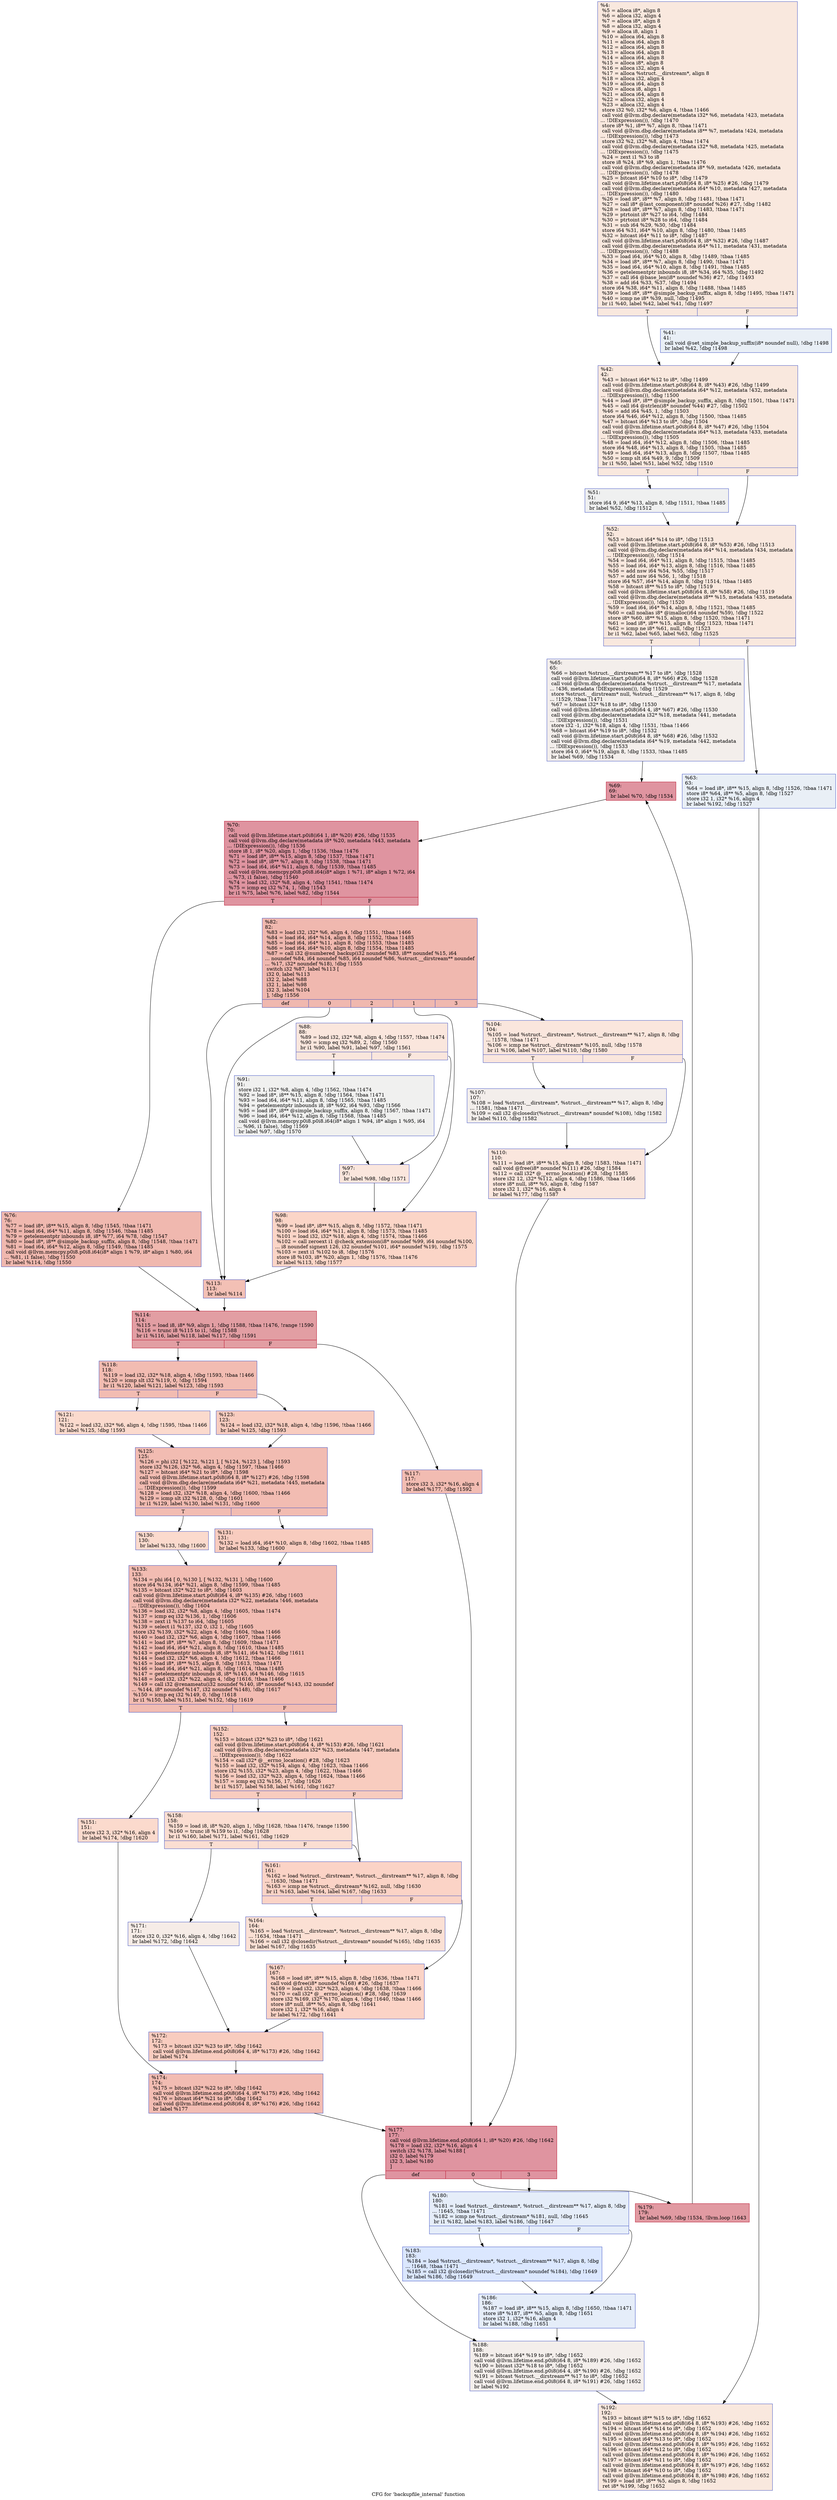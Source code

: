 digraph "CFG for 'backupfile_internal' function" {
	label="CFG for 'backupfile_internal' function";

	Node0xf394b0 [shape=record,color="#3d50c3ff", style=filled, fillcolor="#f2cab570",label="{%4:\l  %5 = alloca i8*, align 8\l  %6 = alloca i32, align 4\l  %7 = alloca i8*, align 8\l  %8 = alloca i32, align 4\l  %9 = alloca i8, align 1\l  %10 = alloca i64, align 8\l  %11 = alloca i64, align 8\l  %12 = alloca i64, align 8\l  %13 = alloca i64, align 8\l  %14 = alloca i64, align 8\l  %15 = alloca i8*, align 8\l  %16 = alloca i32, align 4\l  %17 = alloca %struct.__dirstream*, align 8\l  %18 = alloca i32, align 4\l  %19 = alloca i64, align 8\l  %20 = alloca i8, align 1\l  %21 = alloca i64, align 8\l  %22 = alloca i32, align 4\l  %23 = alloca i32, align 4\l  store i32 %0, i32* %6, align 4, !tbaa !1466\l  call void @llvm.dbg.declare(metadata i32* %6, metadata !423, metadata\l... !DIExpression()), !dbg !1470\l  store i8* %1, i8** %7, align 8, !tbaa !1471\l  call void @llvm.dbg.declare(metadata i8** %7, metadata !424, metadata\l... !DIExpression()), !dbg !1473\l  store i32 %2, i32* %8, align 4, !tbaa !1474\l  call void @llvm.dbg.declare(metadata i32* %8, metadata !425, metadata\l... !DIExpression()), !dbg !1475\l  %24 = zext i1 %3 to i8\l  store i8 %24, i8* %9, align 1, !tbaa !1476\l  call void @llvm.dbg.declare(metadata i8* %9, metadata !426, metadata\l... !DIExpression()), !dbg !1478\l  %25 = bitcast i64* %10 to i8*, !dbg !1479\l  call void @llvm.lifetime.start.p0i8(i64 8, i8* %25) #26, !dbg !1479\l  call void @llvm.dbg.declare(metadata i64* %10, metadata !427, metadata\l... !DIExpression()), !dbg !1480\l  %26 = load i8*, i8** %7, align 8, !dbg !1481, !tbaa !1471\l  %27 = call i8* @last_component(i8* noundef %26) #27, !dbg !1482\l  %28 = load i8*, i8** %7, align 8, !dbg !1483, !tbaa !1471\l  %29 = ptrtoint i8* %27 to i64, !dbg !1484\l  %30 = ptrtoint i8* %28 to i64, !dbg !1484\l  %31 = sub i64 %29, %30, !dbg !1484\l  store i64 %31, i64* %10, align 8, !dbg !1480, !tbaa !1485\l  %32 = bitcast i64* %11 to i8*, !dbg !1487\l  call void @llvm.lifetime.start.p0i8(i64 8, i8* %32) #26, !dbg !1487\l  call void @llvm.dbg.declare(metadata i64* %11, metadata !431, metadata\l... !DIExpression()), !dbg !1488\l  %33 = load i64, i64* %10, align 8, !dbg !1489, !tbaa !1485\l  %34 = load i8*, i8** %7, align 8, !dbg !1490, !tbaa !1471\l  %35 = load i64, i64* %10, align 8, !dbg !1491, !tbaa !1485\l  %36 = getelementptr inbounds i8, i8* %34, i64 %35, !dbg !1492\l  %37 = call i64 @base_len(i8* noundef %36) #27, !dbg !1493\l  %38 = add i64 %33, %37, !dbg !1494\l  store i64 %38, i64* %11, align 8, !dbg !1488, !tbaa !1485\l  %39 = load i8*, i8** @simple_backup_suffix, align 8, !dbg !1495, !tbaa !1471\l  %40 = icmp ne i8* %39, null, !dbg !1495\l  br i1 %40, label %42, label %41, !dbg !1497\l|{<s0>T|<s1>F}}"];
	Node0xf394b0:s0 -> Node0xd2ecc0;
	Node0xf394b0:s1 -> Node0xd2eb00;
	Node0xd2eb00 [shape=record,color="#3d50c3ff", style=filled, fillcolor="#cedaeb70",label="{%41:\l41:                                               \l  call void @set_simple_backup_suffix(i8* noundef null), !dbg !1498\l  br label %42, !dbg !1498\l}"];
	Node0xd2eb00 -> Node0xd2ecc0;
	Node0xd2ecc0 [shape=record,color="#3d50c3ff", style=filled, fillcolor="#f2cab570",label="{%42:\l42:                                               \l  %43 = bitcast i64* %12 to i8*, !dbg !1499\l  call void @llvm.lifetime.start.p0i8(i64 8, i8* %43) #26, !dbg !1499\l  call void @llvm.dbg.declare(metadata i64* %12, metadata !432, metadata\l... !DIExpression()), !dbg !1500\l  %44 = load i8*, i8** @simple_backup_suffix, align 8, !dbg !1501, !tbaa !1471\l  %45 = call i64 @strlen(i8* noundef %44) #27, !dbg !1502\l  %46 = add i64 %45, 1, !dbg !1503\l  store i64 %46, i64* %12, align 8, !dbg !1500, !tbaa !1485\l  %47 = bitcast i64* %13 to i8*, !dbg !1504\l  call void @llvm.lifetime.start.p0i8(i64 8, i8* %47) #26, !dbg !1504\l  call void @llvm.dbg.declare(metadata i64* %13, metadata !433, metadata\l... !DIExpression()), !dbg !1505\l  %48 = load i64, i64* %12, align 8, !dbg !1506, !tbaa !1485\l  store i64 %48, i64* %13, align 8, !dbg !1505, !tbaa !1485\l  %49 = load i64, i64* %13, align 8, !dbg !1507, !tbaa !1485\l  %50 = icmp slt i64 %49, 9, !dbg !1509\l  br i1 %50, label %51, label %52, !dbg !1510\l|{<s0>T|<s1>F}}"];
	Node0xd2ecc0:s0 -> Node0xd2ed10;
	Node0xd2ecc0:s1 -> Node0xd2ed60;
	Node0xd2ed10 [shape=record,color="#3d50c3ff", style=filled, fillcolor="#dbdcde70",label="{%51:\l51:                                               \l  store i64 9, i64* %13, align 8, !dbg !1511, !tbaa !1485\l  br label %52, !dbg !1512\l}"];
	Node0xd2ed10 -> Node0xd2ed60;
	Node0xd2ed60 [shape=record,color="#3d50c3ff", style=filled, fillcolor="#f2cab570",label="{%52:\l52:                                               \l  %53 = bitcast i64* %14 to i8*, !dbg !1513\l  call void @llvm.lifetime.start.p0i8(i64 8, i8* %53) #26, !dbg !1513\l  call void @llvm.dbg.declare(metadata i64* %14, metadata !434, metadata\l... !DIExpression()), !dbg !1514\l  %54 = load i64, i64* %11, align 8, !dbg !1515, !tbaa !1485\l  %55 = load i64, i64* %13, align 8, !dbg !1516, !tbaa !1485\l  %56 = add nsw i64 %54, %55, !dbg !1517\l  %57 = add nsw i64 %56, 1, !dbg !1518\l  store i64 %57, i64* %14, align 8, !dbg !1514, !tbaa !1485\l  %58 = bitcast i8** %15 to i8*, !dbg !1519\l  call void @llvm.lifetime.start.p0i8(i64 8, i8* %58) #26, !dbg !1519\l  call void @llvm.dbg.declare(metadata i8** %15, metadata !435, metadata\l... !DIExpression()), !dbg !1520\l  %59 = load i64, i64* %14, align 8, !dbg !1521, !tbaa !1485\l  %60 = call noalias i8* @imalloc(i64 noundef %59), !dbg !1522\l  store i8* %60, i8** %15, align 8, !dbg !1520, !tbaa !1471\l  %61 = load i8*, i8** %15, align 8, !dbg !1523, !tbaa !1471\l  %62 = icmp ne i8* %61, null, !dbg !1523\l  br i1 %62, label %65, label %63, !dbg !1525\l|{<s0>T|<s1>F}}"];
	Node0xd2ed60:s0 -> Node0xd2ee00;
	Node0xd2ed60:s1 -> Node0xd2edb0;
	Node0xd2edb0 [shape=record,color="#3d50c3ff", style=filled, fillcolor="#cedaeb70",label="{%63:\l63:                                               \l  %64 = load i8*, i8** %15, align 8, !dbg !1526, !tbaa !1471\l  store i8* %64, i8** %5, align 8, !dbg !1527\l  store i32 1, i32* %16, align 4\l  br label %192, !dbg !1527\l}"];
	Node0xd2edb0 -> Node0xd2f990;
	Node0xd2ee00 [shape=record,color="#3d50c3ff", style=filled, fillcolor="#e5d8d170",label="{%65:\l65:                                               \l  %66 = bitcast %struct.__dirstream** %17 to i8*, !dbg !1528\l  call void @llvm.lifetime.start.p0i8(i64 8, i8* %66) #26, !dbg !1528\l  call void @llvm.dbg.declare(metadata %struct.__dirstream** %17, metadata\l... !436, metadata !DIExpression()), !dbg !1529\l  store %struct.__dirstream* null, %struct.__dirstream** %17, align 8, !dbg\l... !1529, !tbaa !1471\l  %67 = bitcast i32* %18 to i8*, !dbg !1530\l  call void @llvm.lifetime.start.p0i8(i64 4, i8* %67) #26, !dbg !1530\l  call void @llvm.dbg.declare(metadata i32* %18, metadata !441, metadata\l... !DIExpression()), !dbg !1531\l  store i32 -1, i32* %18, align 4, !dbg !1531, !tbaa !1466\l  %68 = bitcast i64* %19 to i8*, !dbg !1532\l  call void @llvm.lifetime.start.p0i8(i64 8, i8* %68) #26, !dbg !1532\l  call void @llvm.dbg.declare(metadata i64* %19, metadata !442, metadata\l... !DIExpression()), !dbg !1533\l  store i64 0, i64* %19, align 8, !dbg !1533, !tbaa !1485\l  br label %69, !dbg !1534\l}"];
	Node0xd2ee00 -> Node0xd2ee50;
	Node0xd2ee50 [shape=record,color="#b70d28ff", style=filled, fillcolor="#b70d2870",label="{%69:\l69:                                               \l  br label %70, !dbg !1534\l}"];
	Node0xd2ee50 -> Node0xd2eea0;
	Node0xd2eea0 [shape=record,color="#b70d28ff", style=filled, fillcolor="#b70d2870",label="{%70:\l70:                                               \l  call void @llvm.lifetime.start.p0i8(i64 1, i8* %20) #26, !dbg !1535\l  call void @llvm.dbg.declare(metadata i8* %20, metadata !443, metadata\l... !DIExpression()), !dbg !1536\l  store i8 1, i8* %20, align 1, !dbg !1536, !tbaa !1476\l  %71 = load i8*, i8** %15, align 8, !dbg !1537, !tbaa !1471\l  %72 = load i8*, i8** %7, align 8, !dbg !1538, !tbaa !1471\l  %73 = load i64, i64* %11, align 8, !dbg !1539, !tbaa !1485\l  call void @llvm.memcpy.p0i8.p0i8.i64(i8* align 1 %71, i8* align 1 %72, i64\l... %73, i1 false), !dbg !1540\l  %74 = load i32, i32* %8, align 4, !dbg !1541, !tbaa !1474\l  %75 = icmp eq i32 %74, 1, !dbg !1543\l  br i1 %75, label %76, label %82, !dbg !1544\l|{<s0>T|<s1>F}}"];
	Node0xd2eea0:s0 -> Node0xd2eef0;
	Node0xd2eea0:s1 -> Node0xd2ef40;
	Node0xd2eef0 [shape=record,color="#3d50c3ff", style=filled, fillcolor="#dc5d4a70",label="{%76:\l76:                                               \l  %77 = load i8*, i8** %15, align 8, !dbg !1545, !tbaa !1471\l  %78 = load i64, i64* %11, align 8, !dbg !1546, !tbaa !1485\l  %79 = getelementptr inbounds i8, i8* %77, i64 %78, !dbg !1547\l  %80 = load i8*, i8** @simple_backup_suffix, align 8, !dbg !1548, !tbaa !1471\l  %81 = load i64, i64* %12, align 8, !dbg !1549, !tbaa !1485\l  call void @llvm.memcpy.p0i8.p0i8.i64(i8* align 1 %79, i8* align 1 %80, i64\l... %81, i1 false), !dbg !1550\l  br label %114, !dbg !1550\l}"];
	Node0xd2eef0 -> Node0xd2f210;
	Node0xd2ef40 [shape=record,color="#3d50c3ff", style=filled, fillcolor="#dc5d4a70",label="{%82:\l82:                                               \l  %83 = load i32, i32* %6, align 4, !dbg !1551, !tbaa !1466\l  %84 = load i64, i64* %14, align 8, !dbg !1552, !tbaa !1485\l  %85 = load i64, i64* %11, align 8, !dbg !1553, !tbaa !1485\l  %86 = load i64, i64* %10, align 8, !dbg !1554, !tbaa !1485\l  %87 = call i32 @numbered_backup(i32 noundef %83, i8** noundef %15, i64\l... noundef %84, i64 noundef %85, i64 noundef %86, %struct.__dirstream** noundef\l... %17, i32* noundef %18), !dbg !1555\l  switch i32 %87, label %113 [\l    i32 0, label %113\l    i32 2, label %88\l    i32 1, label %98\l    i32 3, label %104\l  ], !dbg !1556\l|{<s0>def|<s1>0|<s2>2|<s3>1|<s4>3}}"];
	Node0xd2ef40:s0 -> Node0xd2f1c0;
	Node0xd2ef40:s1 -> Node0xd2f1c0;
	Node0xd2ef40:s2 -> Node0xd2ef90;
	Node0xd2ef40:s3 -> Node0xd2f080;
	Node0xd2ef40:s4 -> Node0xd2f0d0;
	Node0xd2ef90 [shape=record,color="#3d50c3ff", style=filled, fillcolor="#f3c7b170",label="{%88:\l88:                                               \l  %89 = load i32, i32* %8, align 4, !dbg !1557, !tbaa !1474\l  %90 = icmp eq i32 %89, 2, !dbg !1560\l  br i1 %90, label %91, label %97, !dbg !1561\l|{<s0>T|<s1>F}}"];
	Node0xd2ef90:s0 -> Node0xd2efe0;
	Node0xd2ef90:s1 -> Node0xd2f030;
	Node0xd2efe0 [shape=record,color="#3d50c3ff", style=filled, fillcolor="#dedcdb70",label="{%91:\l91:                                               \l  store i32 1, i32* %8, align 4, !dbg !1562, !tbaa !1474\l  %92 = load i8*, i8** %15, align 8, !dbg !1564, !tbaa !1471\l  %93 = load i64, i64* %11, align 8, !dbg !1565, !tbaa !1485\l  %94 = getelementptr inbounds i8, i8* %92, i64 %93, !dbg !1566\l  %95 = load i8*, i8** @simple_backup_suffix, align 8, !dbg !1567, !tbaa !1471\l  %96 = load i64, i64* %12, align 8, !dbg !1568, !tbaa !1485\l  call void @llvm.memcpy.p0i8.p0i8.i64(i8* align 1 %94, i8* align 1 %95, i64\l... %96, i1 false), !dbg !1569\l  br label %97, !dbg !1570\l}"];
	Node0xd2efe0 -> Node0xd2f030;
	Node0xd2f030 [shape=record,color="#3d50c3ff", style=filled, fillcolor="#f3c7b170",label="{%97:\l97:                                               \l  br label %98, !dbg !1571\l}"];
	Node0xd2f030 -> Node0xd2f080;
	Node0xd2f080 [shape=record,color="#3d50c3ff", style=filled, fillcolor="#f5a08170",label="{%98:\l98:                                               \l  %99 = load i8*, i8** %15, align 8, !dbg !1572, !tbaa !1471\l  %100 = load i64, i64* %11, align 8, !dbg !1573, !tbaa !1485\l  %101 = load i32, i32* %18, align 4, !dbg !1574, !tbaa !1466\l  %102 = call zeroext i1 @check_extension(i8* noundef %99, i64 noundef %100,\l... i8 noundef signext 126, i32 noundef %101, i64* noundef %19), !dbg !1575\l  %103 = zext i1 %102 to i8, !dbg !1576\l  store i8 %103, i8* %20, align 1, !dbg !1576, !tbaa !1476\l  br label %113, !dbg !1577\l}"];
	Node0xd2f080 -> Node0xd2f1c0;
	Node0xd2f0d0 [shape=record,color="#3d50c3ff", style=filled, fillcolor="#f3c7b170",label="{%104:\l104:                                              \l  %105 = load %struct.__dirstream*, %struct.__dirstream** %17, align 8, !dbg\l... !1578, !tbaa !1471\l  %106 = icmp ne %struct.__dirstream* %105, null, !dbg !1578\l  br i1 %106, label %107, label %110, !dbg !1580\l|{<s0>T|<s1>F}}"];
	Node0xd2f0d0:s0 -> Node0xd2f120;
	Node0xd2f0d0:s1 -> Node0xd2f170;
	Node0xd2f120 [shape=record,color="#3d50c3ff", style=filled, fillcolor="#e5d8d170",label="{%107:\l107:                                              \l  %108 = load %struct.__dirstream*, %struct.__dirstream** %17, align 8, !dbg\l... !1581, !tbaa !1471\l  %109 = call i32 @closedir(%struct.__dirstream* noundef %108), !dbg !1582\l  br label %110, !dbg !1582\l}"];
	Node0xd2f120 -> Node0xd2f170;
	Node0xd2f170 [shape=record,color="#3d50c3ff", style=filled, fillcolor="#f3c7b170",label="{%110:\l110:                                              \l  %111 = load i8*, i8** %15, align 8, !dbg !1583, !tbaa !1471\l  call void @free(i8* noundef %111) #26, !dbg !1584\l  %112 = call i32* @__errno_location() #28, !dbg !1585\l  store i32 12, i32* %112, align 4, !dbg !1586, !tbaa !1466\l  store i8* null, i8** %5, align 8, !dbg !1587\l  store i32 1, i32* %16, align 4\l  br label %177, !dbg !1587\l}"];
	Node0xd2f170 -> Node0xd2f7b0;
	Node0xd2f1c0 [shape=record,color="#3d50c3ff", style=filled, fillcolor="#e5705870",label="{%113:\l113:                                              \l  br label %114\l}"];
	Node0xd2f1c0 -> Node0xd2f210;
	Node0xd2f210 [shape=record,color="#b70d28ff", style=filled, fillcolor="#be242e70",label="{%114:\l114:                                              \l  %115 = load i8, i8* %9, align 1, !dbg !1588, !tbaa !1476, !range !1590\l  %116 = trunc i8 %115 to i1, !dbg !1588\l  br i1 %116, label %118, label %117, !dbg !1591\l|{<s0>T|<s1>F}}"];
	Node0xd2f210:s0 -> Node0xd2f2b0;
	Node0xd2f210:s1 -> Node0xd2f260;
	Node0xd2f260 [shape=record,color="#3d50c3ff", style=filled, fillcolor="#e1675170",label="{%117:\l117:                                              \l  store i32 3, i32* %16, align 4\l  br label %177, !dbg !1592\l}"];
	Node0xd2f260 -> Node0xd2f7b0;
	Node0xd2f2b0 [shape=record,color="#3d50c3ff", style=filled, fillcolor="#e1675170",label="{%118:\l118:                                              \l  %119 = load i32, i32* %18, align 4, !dbg !1593, !tbaa !1466\l  %120 = icmp slt i32 %119, 0, !dbg !1594\l  br i1 %120, label %121, label %123, !dbg !1593\l|{<s0>T|<s1>F}}"];
	Node0xd2f2b0:s0 -> Node0xd2f300;
	Node0xd2f2b0:s1 -> Node0xd2f350;
	Node0xd2f300 [shape=record,color="#3d50c3ff", style=filled, fillcolor="#f7ac8e70",label="{%121:\l121:                                              \l  %122 = load i32, i32* %6, align 4, !dbg !1595, !tbaa !1466\l  br label %125, !dbg !1593\l}"];
	Node0xd2f300 -> Node0xd2f3a0;
	Node0xd2f350 [shape=record,color="#3d50c3ff", style=filled, fillcolor="#f08b6e70",label="{%123:\l123:                                              \l  %124 = load i32, i32* %18, align 4, !dbg !1596, !tbaa !1466\l  br label %125, !dbg !1593\l}"];
	Node0xd2f350 -> Node0xd2f3a0;
	Node0xd2f3a0 [shape=record,color="#3d50c3ff", style=filled, fillcolor="#e1675170",label="{%125:\l125:                                              \l  %126 = phi i32 [ %122, %121 ], [ %124, %123 ], !dbg !1593\l  store i32 %126, i32* %6, align 4, !dbg !1597, !tbaa !1466\l  %127 = bitcast i64* %21 to i8*, !dbg !1598\l  call void @llvm.lifetime.start.p0i8(i64 8, i8* %127) #26, !dbg !1598\l  call void @llvm.dbg.declare(metadata i64* %21, metadata !445, metadata\l... !DIExpression()), !dbg !1599\l  %128 = load i32, i32* %18, align 4, !dbg !1600, !tbaa !1466\l  %129 = icmp slt i32 %128, 0, !dbg !1601\l  br i1 %129, label %130, label %131, !dbg !1600\l|{<s0>T|<s1>F}}"];
	Node0xd2f3a0:s0 -> Node0xd2f3f0;
	Node0xd2f3a0:s1 -> Node0xd2f440;
	Node0xd2f3f0 [shape=record,color="#3d50c3ff", style=filled, fillcolor="#f7ac8e70",label="{%130:\l130:                                              \l  br label %133, !dbg !1600\l}"];
	Node0xd2f3f0 -> Node0xd2f490;
	Node0xd2f440 [shape=record,color="#3d50c3ff", style=filled, fillcolor="#f08b6e70",label="{%131:\l131:                                              \l  %132 = load i64, i64* %10, align 8, !dbg !1602, !tbaa !1485\l  br label %133, !dbg !1600\l}"];
	Node0xd2f440 -> Node0xd2f490;
	Node0xd2f490 [shape=record,color="#3d50c3ff", style=filled, fillcolor="#e1675170",label="{%133:\l133:                                              \l  %134 = phi i64 [ 0, %130 ], [ %132, %131 ], !dbg !1600\l  store i64 %134, i64* %21, align 8, !dbg !1599, !tbaa !1485\l  %135 = bitcast i32* %22 to i8*, !dbg !1603\l  call void @llvm.lifetime.start.p0i8(i64 4, i8* %135) #26, !dbg !1603\l  call void @llvm.dbg.declare(metadata i32* %22, metadata !446, metadata\l... !DIExpression()), !dbg !1604\l  %136 = load i32, i32* %8, align 4, !dbg !1605, !tbaa !1474\l  %137 = icmp eq i32 %136, 1, !dbg !1606\l  %138 = zext i1 %137 to i64, !dbg !1605\l  %139 = select i1 %137, i32 0, i32 1, !dbg !1605\l  store i32 %139, i32* %22, align 4, !dbg !1604, !tbaa !1466\l  %140 = load i32, i32* %6, align 4, !dbg !1607, !tbaa !1466\l  %141 = load i8*, i8** %7, align 8, !dbg !1609, !tbaa !1471\l  %142 = load i64, i64* %21, align 8, !dbg !1610, !tbaa !1485\l  %143 = getelementptr inbounds i8, i8* %141, i64 %142, !dbg !1611\l  %144 = load i32, i32* %6, align 4, !dbg !1612, !tbaa !1466\l  %145 = load i8*, i8** %15, align 8, !dbg !1613, !tbaa !1471\l  %146 = load i64, i64* %21, align 8, !dbg !1614, !tbaa !1485\l  %147 = getelementptr inbounds i8, i8* %145, i64 %146, !dbg !1615\l  %148 = load i32, i32* %22, align 4, !dbg !1616, !tbaa !1466\l  %149 = call i32 @renameatu(i32 noundef %140, i8* noundef %143, i32 noundef\l... %144, i8* noundef %147, i32 noundef %148), !dbg !1617\l  %150 = icmp eq i32 %149, 0, !dbg !1618\l  br i1 %150, label %151, label %152, !dbg !1619\l|{<s0>T|<s1>F}}"];
	Node0xd2f490:s0 -> Node0xd2f4e0;
	Node0xd2f490:s1 -> Node0xd2f530;
	Node0xd2f4e0 [shape=record,color="#3d50c3ff", style=filled, fillcolor="#f7ac8e70",label="{%151:\l151:                                              \l  store i32 3, i32* %16, align 4\l  br label %174, !dbg !1620\l}"];
	Node0xd2f4e0 -> Node0xd2f760;
	Node0xd2f530 [shape=record,color="#3d50c3ff", style=filled, fillcolor="#f08b6e70",label="{%152:\l152:                                              \l  %153 = bitcast i32* %23 to i8*, !dbg !1621\l  call void @llvm.lifetime.start.p0i8(i64 4, i8* %153) #26, !dbg !1621\l  call void @llvm.dbg.declare(metadata i32* %23, metadata !447, metadata\l... !DIExpression()), !dbg !1622\l  %154 = call i32* @__errno_location() #28, !dbg !1623\l  %155 = load i32, i32* %154, align 4, !dbg !1623, !tbaa !1466\l  store i32 %155, i32* %23, align 4, !dbg !1622, !tbaa !1466\l  %156 = load i32, i32* %23, align 4, !dbg !1624, !tbaa !1466\l  %157 = icmp eq i32 %156, 17, !dbg !1626\l  br i1 %157, label %158, label %161, !dbg !1627\l|{<s0>T|<s1>F}}"];
	Node0xd2f530:s0 -> Node0xd2f580;
	Node0xd2f530:s1 -> Node0xd2f5d0;
	Node0xd2f580 [shape=record,color="#3d50c3ff", style=filled, fillcolor="#f7b59970",label="{%158:\l158:                                              \l  %159 = load i8, i8* %20, align 1, !dbg !1628, !tbaa !1476, !range !1590\l  %160 = trunc i8 %159 to i1, !dbg !1628\l  br i1 %160, label %171, label %161, !dbg !1629\l|{<s0>T|<s1>F}}"];
	Node0xd2f580:s0 -> Node0xd2f6c0;
	Node0xd2f580:s1 -> Node0xd2f5d0;
	Node0xd2f5d0 [shape=record,color="#3d50c3ff", style=filled, fillcolor="#f59c7d70",label="{%161:\l161:                                              \l  %162 = load %struct.__dirstream*, %struct.__dirstream** %17, align 8, !dbg\l... !1630, !tbaa !1471\l  %163 = icmp ne %struct.__dirstream* %162, null, !dbg !1630\l  br i1 %163, label %164, label %167, !dbg !1633\l|{<s0>T|<s1>F}}"];
	Node0xd2f5d0:s0 -> Node0xd2f620;
	Node0xd2f5d0:s1 -> Node0xd2f670;
	Node0xd2f620 [shape=record,color="#3d50c3ff", style=filled, fillcolor="#f7b99e70",label="{%164:\l164:                                              \l  %165 = load %struct.__dirstream*, %struct.__dirstream** %17, align 8, !dbg\l... !1634, !tbaa !1471\l  %166 = call i32 @closedir(%struct.__dirstream* noundef %165), !dbg !1635\l  br label %167, !dbg !1635\l}"];
	Node0xd2f620 -> Node0xd2f670;
	Node0xd2f670 [shape=record,color="#3d50c3ff", style=filled, fillcolor="#f59c7d70",label="{%167:\l167:                                              \l  %168 = load i8*, i8** %15, align 8, !dbg !1636, !tbaa !1471\l  call void @free(i8* noundef %168) #26, !dbg !1637\l  %169 = load i32, i32* %23, align 4, !dbg !1638, !tbaa !1466\l  %170 = call i32* @__errno_location() #28, !dbg !1639\l  store i32 %169, i32* %170, align 4, !dbg !1640, !tbaa !1466\l  store i8* null, i8** %5, align 8, !dbg !1641\l  store i32 1, i32* %16, align 4\l  br label %172, !dbg !1641\l}"];
	Node0xd2f670 -> Node0xd2f710;
	Node0xd2f6c0 [shape=record,color="#3d50c3ff", style=filled, fillcolor="#ead5c970",label="{%171:\l171:                                              \l  store i32 0, i32* %16, align 4, !dbg !1642\l  br label %172, !dbg !1642\l}"];
	Node0xd2f6c0 -> Node0xd2f710;
	Node0xd2f710 [shape=record,color="#3d50c3ff", style=filled, fillcolor="#f08b6e70",label="{%172:\l172:                                              \l  %173 = bitcast i32* %23 to i8*, !dbg !1642\l  call void @llvm.lifetime.end.p0i8(i64 4, i8* %173) #26, !dbg !1642\l  br label %174\l}"];
	Node0xd2f710 -> Node0xd2f760;
	Node0xd2f760 [shape=record,color="#3d50c3ff", style=filled, fillcolor="#e1675170",label="{%174:\l174:                                              \l  %175 = bitcast i32* %22 to i8*, !dbg !1642\l  call void @llvm.lifetime.end.p0i8(i64 4, i8* %175) #26, !dbg !1642\l  %176 = bitcast i64* %21 to i8*, !dbg !1642\l  call void @llvm.lifetime.end.p0i8(i64 8, i8* %176) #26, !dbg !1642\l  br label %177\l}"];
	Node0xd2f760 -> Node0xd2f7b0;
	Node0xd2f7b0 [shape=record,color="#b70d28ff", style=filled, fillcolor="#b70d2870",label="{%177:\l177:                                              \l  call void @llvm.lifetime.end.p0i8(i64 1, i8* %20) #26, !dbg !1642\l  %178 = load i32, i32* %16, align 4\l  switch i32 %178, label %188 [\l    i32 0, label %179\l    i32 3, label %180\l  ]\l|{<s0>def|<s1>0|<s2>3}}"];
	Node0xd2f7b0:s0 -> Node0xd2f940;
	Node0xd2f7b0:s1 -> Node0xd2f800;
	Node0xd2f7b0:s2 -> Node0xd2f850;
	Node0xd2f800 [shape=record,color="#b70d28ff", style=filled, fillcolor="#bb1b2c70",label="{%179:\l179:                                              \l  br label %69, !dbg !1534, !llvm.loop !1643\l}"];
	Node0xd2f800 -> Node0xd2ee50;
	Node0xd2f850 [shape=record,color="#3d50c3ff", style=filled, fillcolor="#c5d6f270",label="{%180:\l180:                                              \l  %181 = load %struct.__dirstream*, %struct.__dirstream** %17, align 8, !dbg\l... !1645, !tbaa !1471\l  %182 = icmp ne %struct.__dirstream* %181, null, !dbg !1645\l  br i1 %182, label %183, label %186, !dbg !1647\l|{<s0>T|<s1>F}}"];
	Node0xd2f850:s0 -> Node0xd2f8a0;
	Node0xd2f850:s1 -> Node0xd2f8f0;
	Node0xd2f8a0 [shape=record,color="#3d50c3ff", style=filled, fillcolor="#aec9fc70",label="{%183:\l183:                                              \l  %184 = load %struct.__dirstream*, %struct.__dirstream** %17, align 8, !dbg\l... !1648, !tbaa !1471\l  %185 = call i32 @closedir(%struct.__dirstream* noundef %184), !dbg !1649\l  br label %186, !dbg !1649\l}"];
	Node0xd2f8a0 -> Node0xd2f8f0;
	Node0xd2f8f0 [shape=record,color="#3d50c3ff", style=filled, fillcolor="#c5d6f270",label="{%186:\l186:                                              \l  %187 = load i8*, i8** %15, align 8, !dbg !1650, !tbaa !1471\l  store i8* %187, i8** %5, align 8, !dbg !1651\l  store i32 1, i32* %16, align 4\l  br label %188, !dbg !1651\l}"];
	Node0xd2f8f0 -> Node0xd2f940;
	Node0xd2f940 [shape=record,color="#3d50c3ff", style=filled, fillcolor="#e5d8d170",label="{%188:\l188:                                              \l  %189 = bitcast i64* %19 to i8*, !dbg !1652\l  call void @llvm.lifetime.end.p0i8(i64 8, i8* %189) #26, !dbg !1652\l  %190 = bitcast i32* %18 to i8*, !dbg !1652\l  call void @llvm.lifetime.end.p0i8(i64 4, i8* %190) #26, !dbg !1652\l  %191 = bitcast %struct.__dirstream** %17 to i8*, !dbg !1652\l  call void @llvm.lifetime.end.p0i8(i64 8, i8* %191) #26, !dbg !1652\l  br label %192\l}"];
	Node0xd2f940 -> Node0xd2f990;
	Node0xd2f990 [shape=record,color="#3d50c3ff", style=filled, fillcolor="#f2cab570",label="{%192:\l192:                                              \l  %193 = bitcast i8** %15 to i8*, !dbg !1652\l  call void @llvm.lifetime.end.p0i8(i64 8, i8* %193) #26, !dbg !1652\l  %194 = bitcast i64* %14 to i8*, !dbg !1652\l  call void @llvm.lifetime.end.p0i8(i64 8, i8* %194) #26, !dbg !1652\l  %195 = bitcast i64* %13 to i8*, !dbg !1652\l  call void @llvm.lifetime.end.p0i8(i64 8, i8* %195) #26, !dbg !1652\l  %196 = bitcast i64* %12 to i8*, !dbg !1652\l  call void @llvm.lifetime.end.p0i8(i64 8, i8* %196) #26, !dbg !1652\l  %197 = bitcast i64* %11 to i8*, !dbg !1652\l  call void @llvm.lifetime.end.p0i8(i64 8, i8* %197) #26, !dbg !1652\l  %198 = bitcast i64* %10 to i8*, !dbg !1652\l  call void @llvm.lifetime.end.p0i8(i64 8, i8* %198) #26, !dbg !1652\l  %199 = load i8*, i8** %5, align 8, !dbg !1652\l  ret i8* %199, !dbg !1652\l}"];
}
